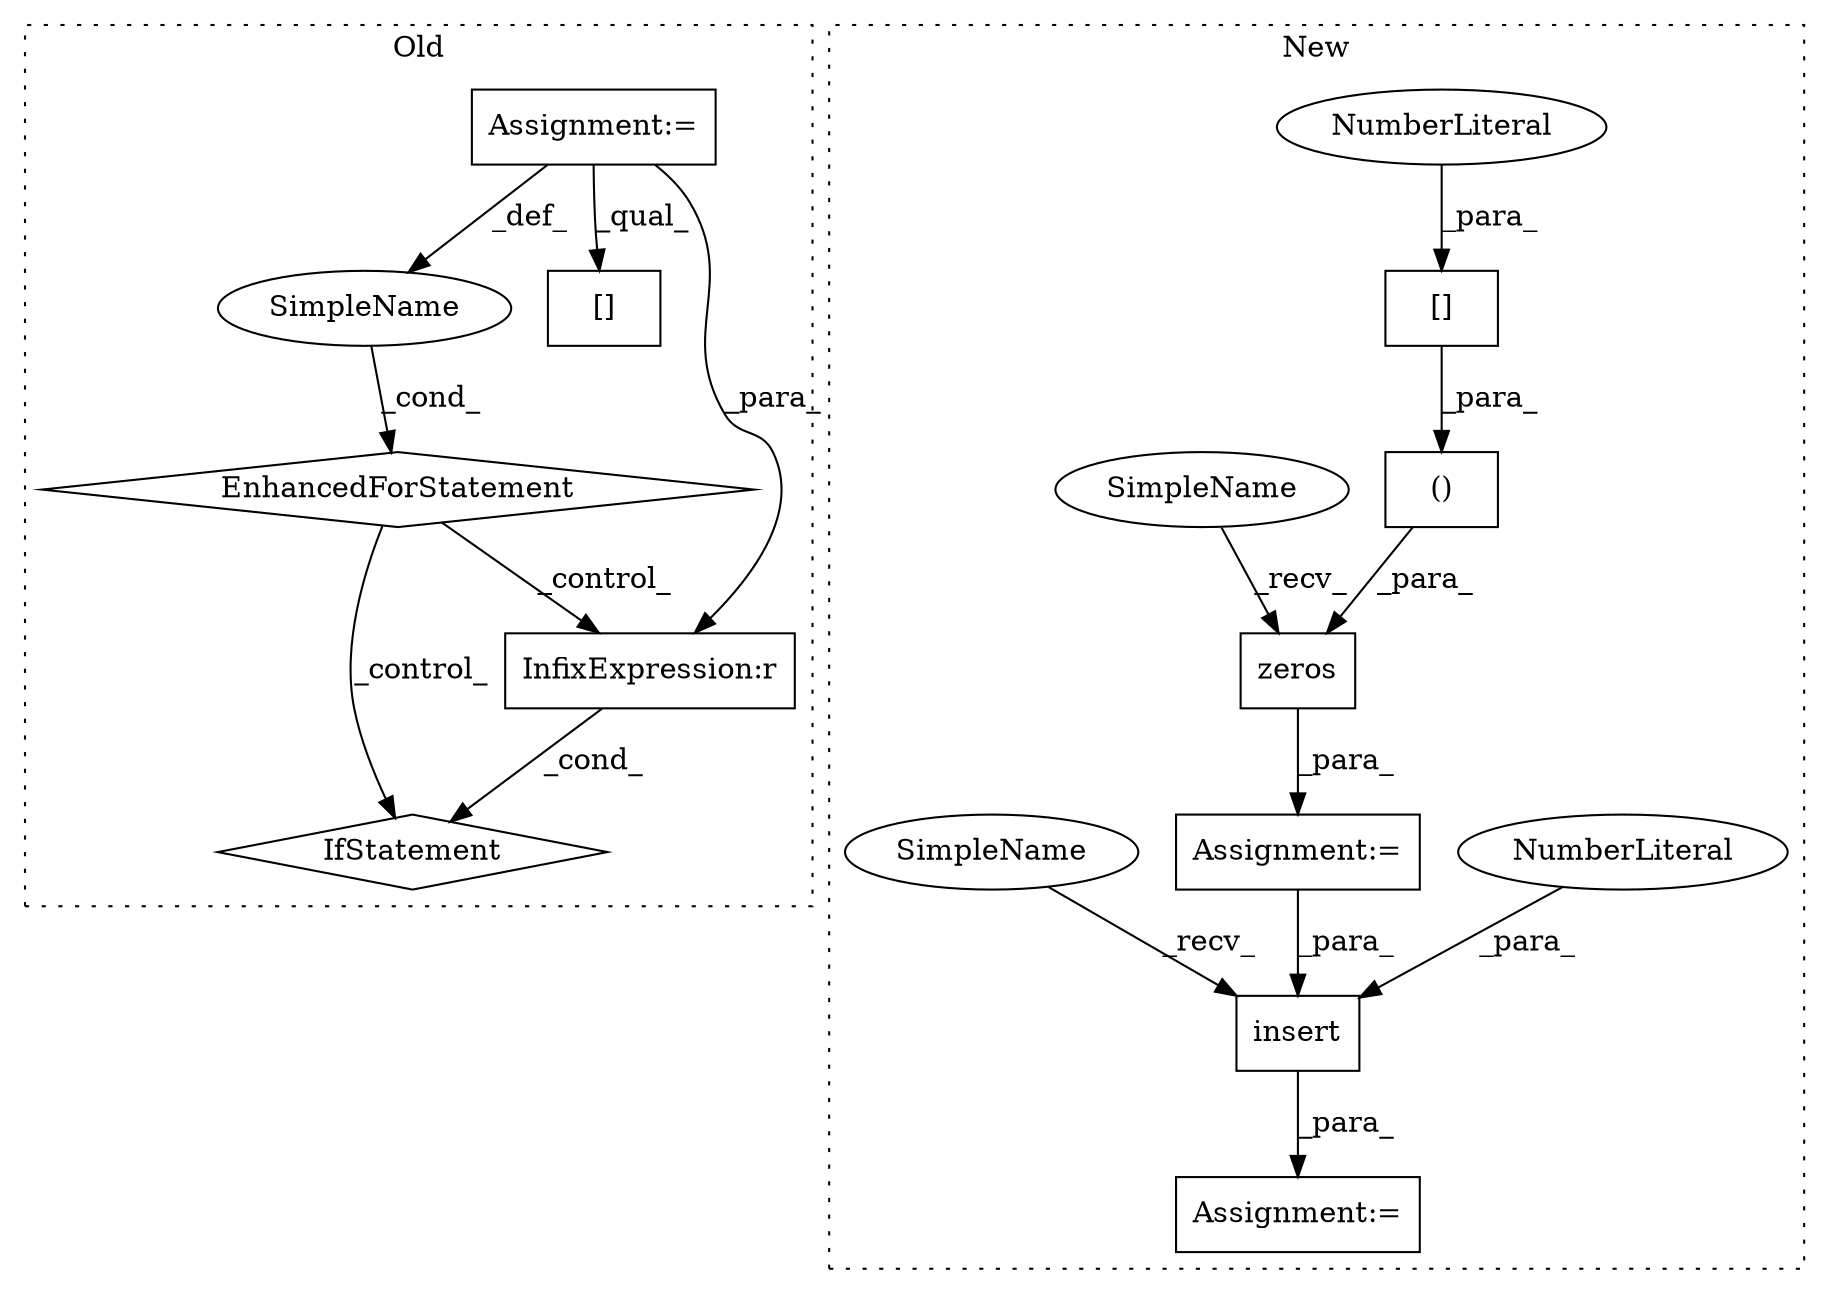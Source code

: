 digraph G {
subgraph cluster0 {
1 [label="EnhancedForStatement" a="70" s="8122,8224" l="53,2" shape="diamond"];
3 [label="Assignment:=" a="7" s="7716" l="1" shape="box"];
5 [label="IfStatement" a="25" s="8234,8260" l="4,2" shape="diamond"];
6 [label="SimpleName" a="42" s="8179" l="6" shape="ellipse"];
13 [label="[]" a="2" s="7757,7777" l="13,1" shape="box"];
14 [label="InfixExpression:r" a="27" s="8250" l="4" shape="box"];
label = "Old";
style="dotted";
}
subgraph cluster1 {
2 [label="insert" a="32" s="7844,7919" l="7,1" shape="box"];
4 [label="NumberLiteral" a="34" s="7918" l="1" shape="ellipse"];
7 [label="Assignment:=" a="7" s="7587" l="1" shape="box"];
8 [label="()" a="106" s="7515" l="49" shape="box"];
9 [label="zeros" a="32" s="7504,7564" l="11,2" shape="box"];
10 [label="[]" a="2" s="7539,7563" l="23,1" shape="box"];
11 [label="NumberLiteral" a="34" s="7562" l="1" shape="ellipse"];
12 [label="Assignment:=" a="7" s="7837" l="1" shape="box"];
15 [label="SimpleName" a="42" s="7498" l="5" shape="ellipse"];
16 [label="SimpleName" a="42" s="7838" l="5" shape="ellipse"];
label = "New";
style="dotted";
}
1 -> 14 [label="_control_"];
1 -> 5 [label="_control_"];
2 -> 12 [label="_para_"];
3 -> 6 [label="_def_"];
3 -> 14 [label="_para_"];
3 -> 13 [label="_qual_"];
4 -> 2 [label="_para_"];
6 -> 1 [label="_cond_"];
7 -> 2 [label="_para_"];
8 -> 9 [label="_para_"];
9 -> 7 [label="_para_"];
10 -> 8 [label="_para_"];
11 -> 10 [label="_para_"];
14 -> 5 [label="_cond_"];
15 -> 9 [label="_recv_"];
16 -> 2 [label="_recv_"];
}